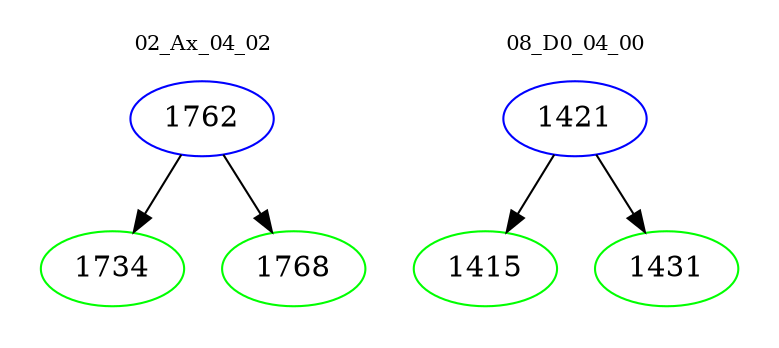 digraph{
subgraph cluster_0 {
color = white
label = "02_Ax_04_02";
fontsize=10;
T0_1762 [label="1762", color="blue"]
T0_1762 -> T0_1734 [color="black"]
T0_1734 [label="1734", color="green"]
T0_1762 -> T0_1768 [color="black"]
T0_1768 [label="1768", color="green"]
}
subgraph cluster_1 {
color = white
label = "08_D0_04_00";
fontsize=10;
T1_1421 [label="1421", color="blue"]
T1_1421 -> T1_1415 [color="black"]
T1_1415 [label="1415", color="green"]
T1_1421 -> T1_1431 [color="black"]
T1_1431 [label="1431", color="green"]
}
}
